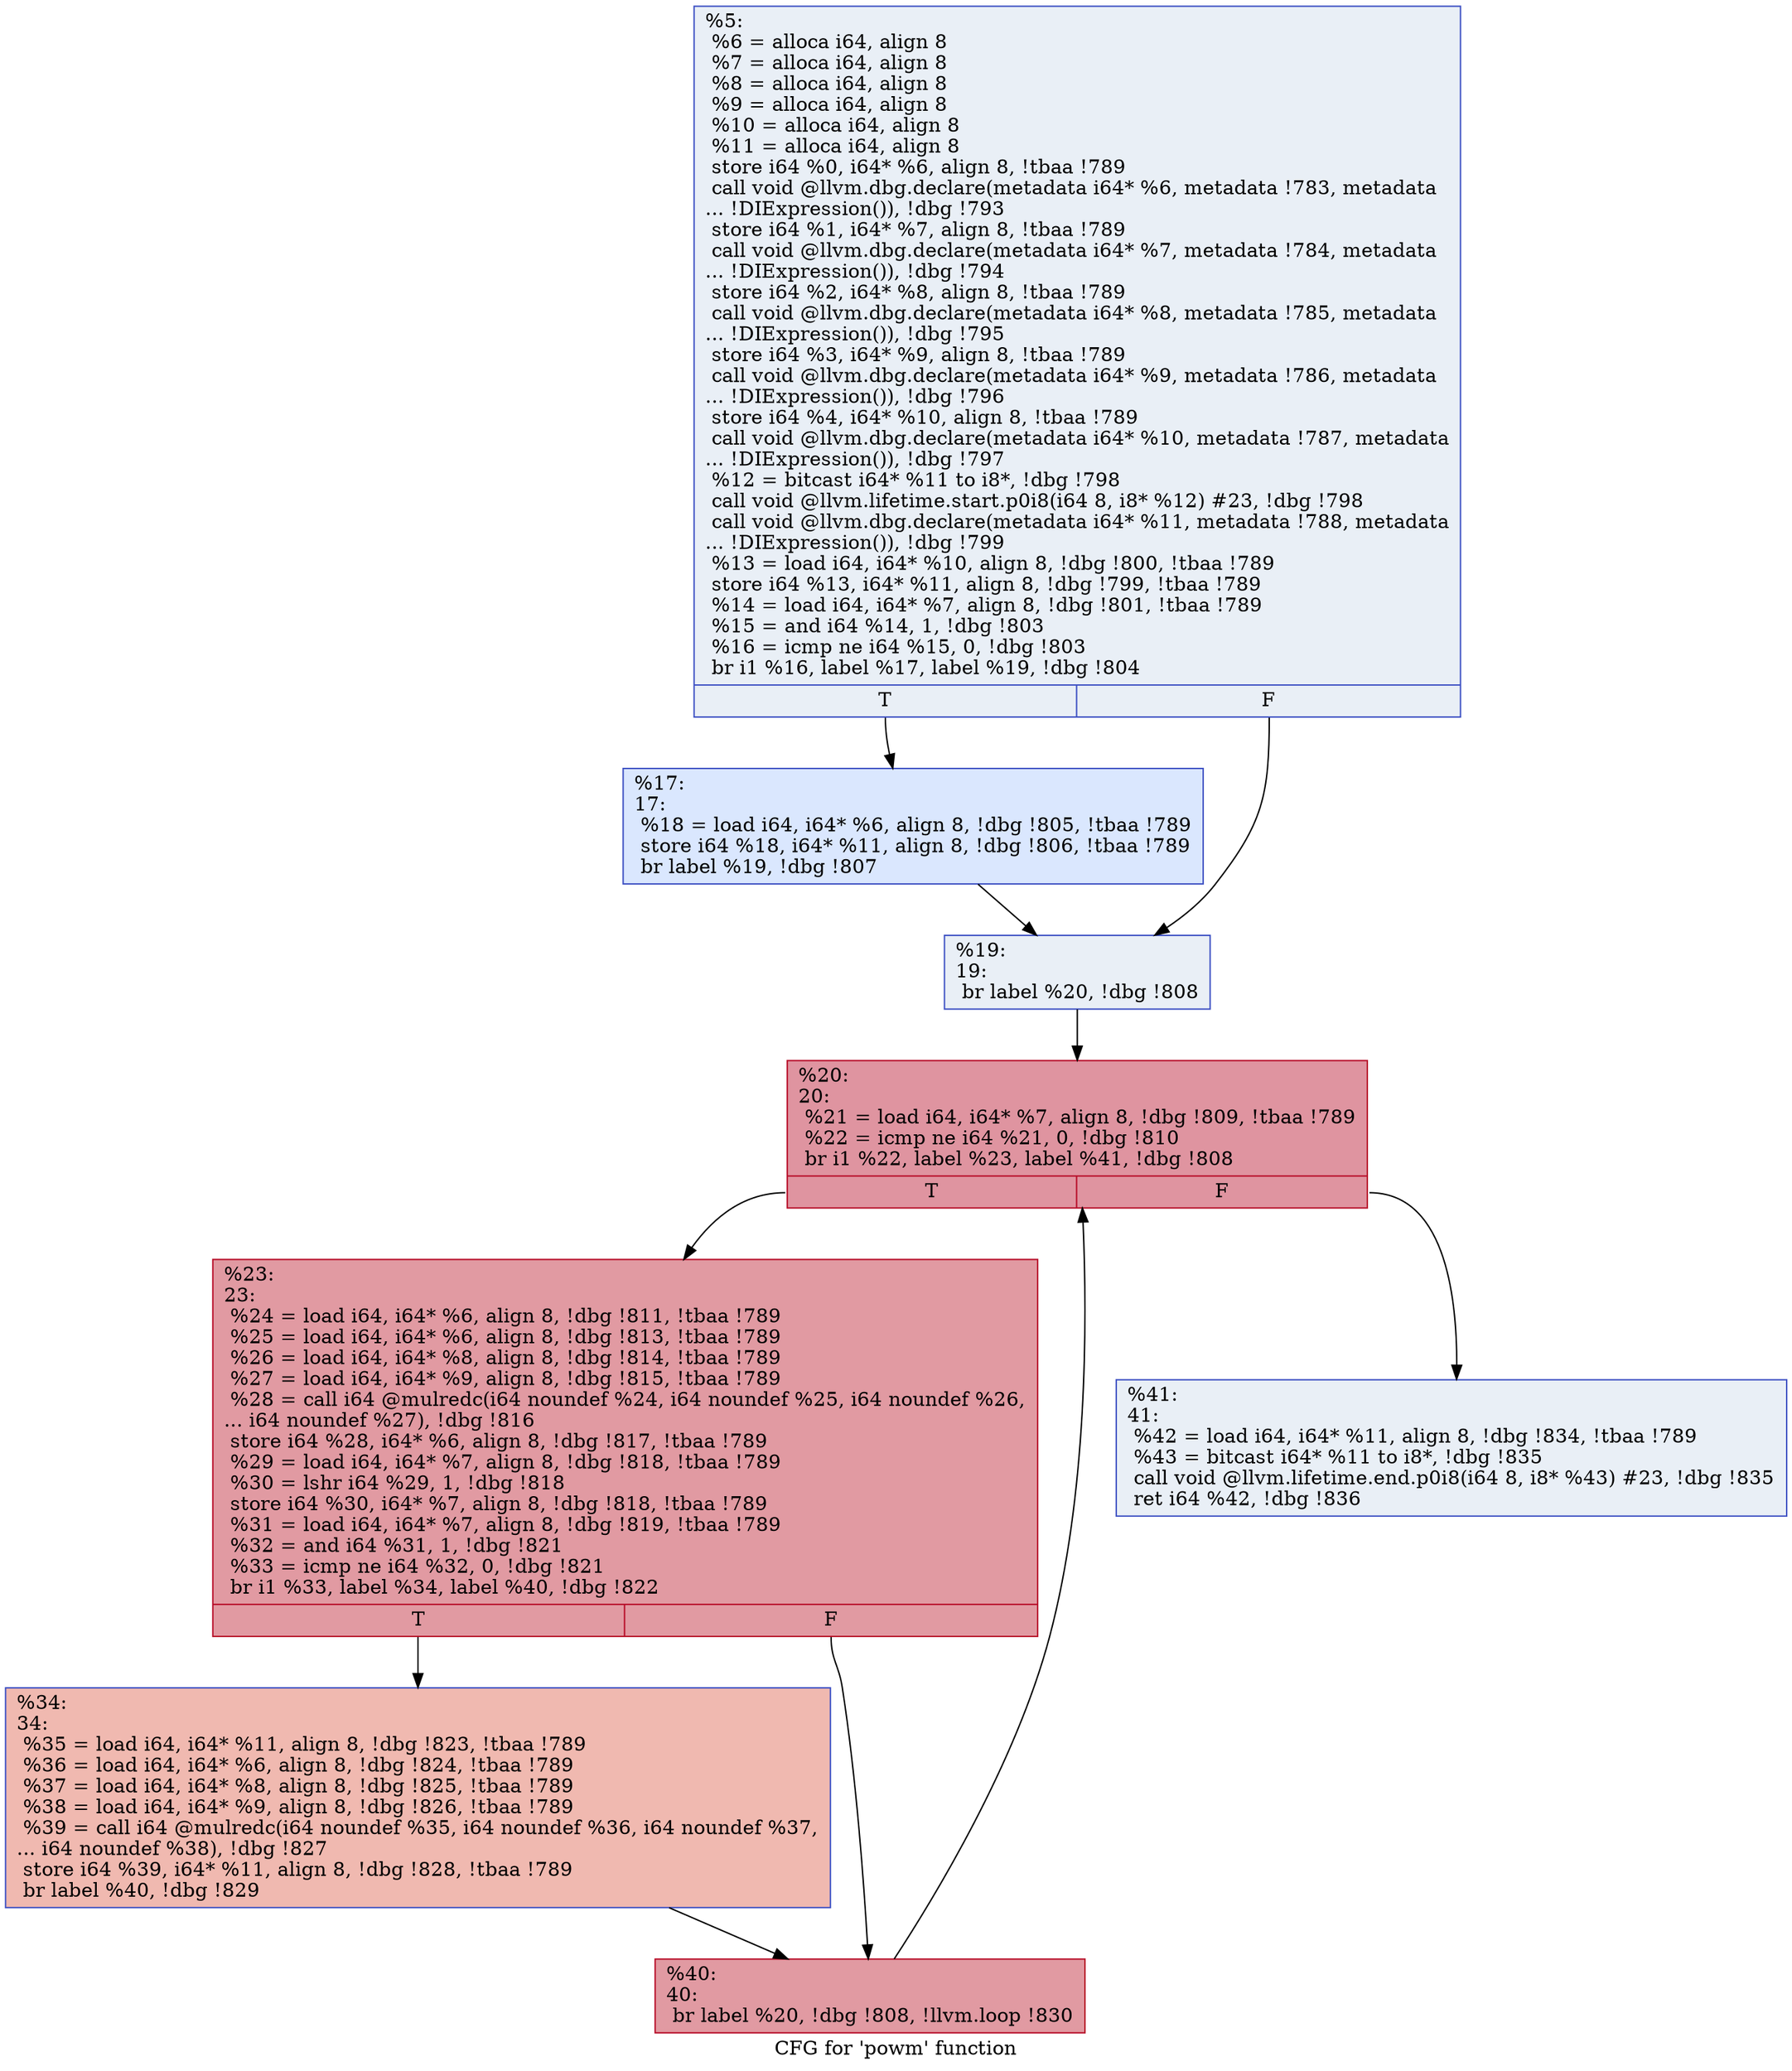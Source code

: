 digraph "CFG for 'powm' function" {
	label="CFG for 'powm' function";

	Node0x1a7a450 [shape=record,color="#3d50c3ff", style=filled, fillcolor="#cedaeb70",label="{%5:\l  %6 = alloca i64, align 8\l  %7 = alloca i64, align 8\l  %8 = alloca i64, align 8\l  %9 = alloca i64, align 8\l  %10 = alloca i64, align 8\l  %11 = alloca i64, align 8\l  store i64 %0, i64* %6, align 8, !tbaa !789\l  call void @llvm.dbg.declare(metadata i64* %6, metadata !783, metadata\l... !DIExpression()), !dbg !793\l  store i64 %1, i64* %7, align 8, !tbaa !789\l  call void @llvm.dbg.declare(metadata i64* %7, metadata !784, metadata\l... !DIExpression()), !dbg !794\l  store i64 %2, i64* %8, align 8, !tbaa !789\l  call void @llvm.dbg.declare(metadata i64* %8, metadata !785, metadata\l... !DIExpression()), !dbg !795\l  store i64 %3, i64* %9, align 8, !tbaa !789\l  call void @llvm.dbg.declare(metadata i64* %9, metadata !786, metadata\l... !DIExpression()), !dbg !796\l  store i64 %4, i64* %10, align 8, !tbaa !789\l  call void @llvm.dbg.declare(metadata i64* %10, metadata !787, metadata\l... !DIExpression()), !dbg !797\l  %12 = bitcast i64* %11 to i8*, !dbg !798\l  call void @llvm.lifetime.start.p0i8(i64 8, i8* %12) #23, !dbg !798\l  call void @llvm.dbg.declare(metadata i64* %11, metadata !788, metadata\l... !DIExpression()), !dbg !799\l  %13 = load i64, i64* %10, align 8, !dbg !800, !tbaa !789\l  store i64 %13, i64* %11, align 8, !dbg !799, !tbaa !789\l  %14 = load i64, i64* %7, align 8, !dbg !801, !tbaa !789\l  %15 = and i64 %14, 1, !dbg !803\l  %16 = icmp ne i64 %15, 0, !dbg !803\l  br i1 %16, label %17, label %19, !dbg !804\l|{<s0>T|<s1>F}}"];
	Node0x1a7a450:s0 -> Node0x1a7a4a0;
	Node0x1a7a450:s1 -> Node0x1a7a4f0;
	Node0x1a7a4a0 [shape=record,color="#3d50c3ff", style=filled, fillcolor="#abc8fd70",label="{%17:\l17:                                               \l  %18 = load i64, i64* %6, align 8, !dbg !805, !tbaa !789\l  store i64 %18, i64* %11, align 8, !dbg !806, !tbaa !789\l  br label %19, !dbg !807\l}"];
	Node0x1a7a4a0 -> Node0x1a7a4f0;
	Node0x1a7a4f0 [shape=record,color="#3d50c3ff", style=filled, fillcolor="#cedaeb70",label="{%19:\l19:                                               \l  br label %20, !dbg !808\l}"];
	Node0x1a7a4f0 -> Node0x1a7a540;
	Node0x1a7a540 [shape=record,color="#b70d28ff", style=filled, fillcolor="#b70d2870",label="{%20:\l20:                                               \l  %21 = load i64, i64* %7, align 8, !dbg !809, !tbaa !789\l  %22 = icmp ne i64 %21, 0, !dbg !810\l  br i1 %22, label %23, label %41, !dbg !808\l|{<s0>T|<s1>F}}"];
	Node0x1a7a540:s0 -> Node0x1a7a590;
	Node0x1a7a540:s1 -> Node0x1a7a680;
	Node0x1a7a590 [shape=record,color="#b70d28ff", style=filled, fillcolor="#bb1b2c70",label="{%23:\l23:                                               \l  %24 = load i64, i64* %6, align 8, !dbg !811, !tbaa !789\l  %25 = load i64, i64* %6, align 8, !dbg !813, !tbaa !789\l  %26 = load i64, i64* %8, align 8, !dbg !814, !tbaa !789\l  %27 = load i64, i64* %9, align 8, !dbg !815, !tbaa !789\l  %28 = call i64 @mulredc(i64 noundef %24, i64 noundef %25, i64 noundef %26,\l... i64 noundef %27), !dbg !816\l  store i64 %28, i64* %6, align 8, !dbg !817, !tbaa !789\l  %29 = load i64, i64* %7, align 8, !dbg !818, !tbaa !789\l  %30 = lshr i64 %29, 1, !dbg !818\l  store i64 %30, i64* %7, align 8, !dbg !818, !tbaa !789\l  %31 = load i64, i64* %7, align 8, !dbg !819, !tbaa !789\l  %32 = and i64 %31, 1, !dbg !821\l  %33 = icmp ne i64 %32, 0, !dbg !821\l  br i1 %33, label %34, label %40, !dbg !822\l|{<s0>T|<s1>F}}"];
	Node0x1a7a590:s0 -> Node0x1a7a5e0;
	Node0x1a7a590:s1 -> Node0x1a7a630;
	Node0x1a7a5e0 [shape=record,color="#3d50c3ff", style=filled, fillcolor="#de614d70",label="{%34:\l34:                                               \l  %35 = load i64, i64* %11, align 8, !dbg !823, !tbaa !789\l  %36 = load i64, i64* %6, align 8, !dbg !824, !tbaa !789\l  %37 = load i64, i64* %8, align 8, !dbg !825, !tbaa !789\l  %38 = load i64, i64* %9, align 8, !dbg !826, !tbaa !789\l  %39 = call i64 @mulredc(i64 noundef %35, i64 noundef %36, i64 noundef %37,\l... i64 noundef %38), !dbg !827\l  store i64 %39, i64* %11, align 8, !dbg !828, !tbaa !789\l  br label %40, !dbg !829\l}"];
	Node0x1a7a5e0 -> Node0x1a7a630;
	Node0x1a7a630 [shape=record,color="#b70d28ff", style=filled, fillcolor="#bb1b2c70",label="{%40:\l40:                                               \l  br label %20, !dbg !808, !llvm.loop !830\l}"];
	Node0x1a7a630 -> Node0x1a7a540;
	Node0x1a7a680 [shape=record,color="#3d50c3ff", style=filled, fillcolor="#cedaeb70",label="{%41:\l41:                                               \l  %42 = load i64, i64* %11, align 8, !dbg !834, !tbaa !789\l  %43 = bitcast i64* %11 to i8*, !dbg !835\l  call void @llvm.lifetime.end.p0i8(i64 8, i8* %43) #23, !dbg !835\l  ret i64 %42, !dbg !836\l}"];
}
